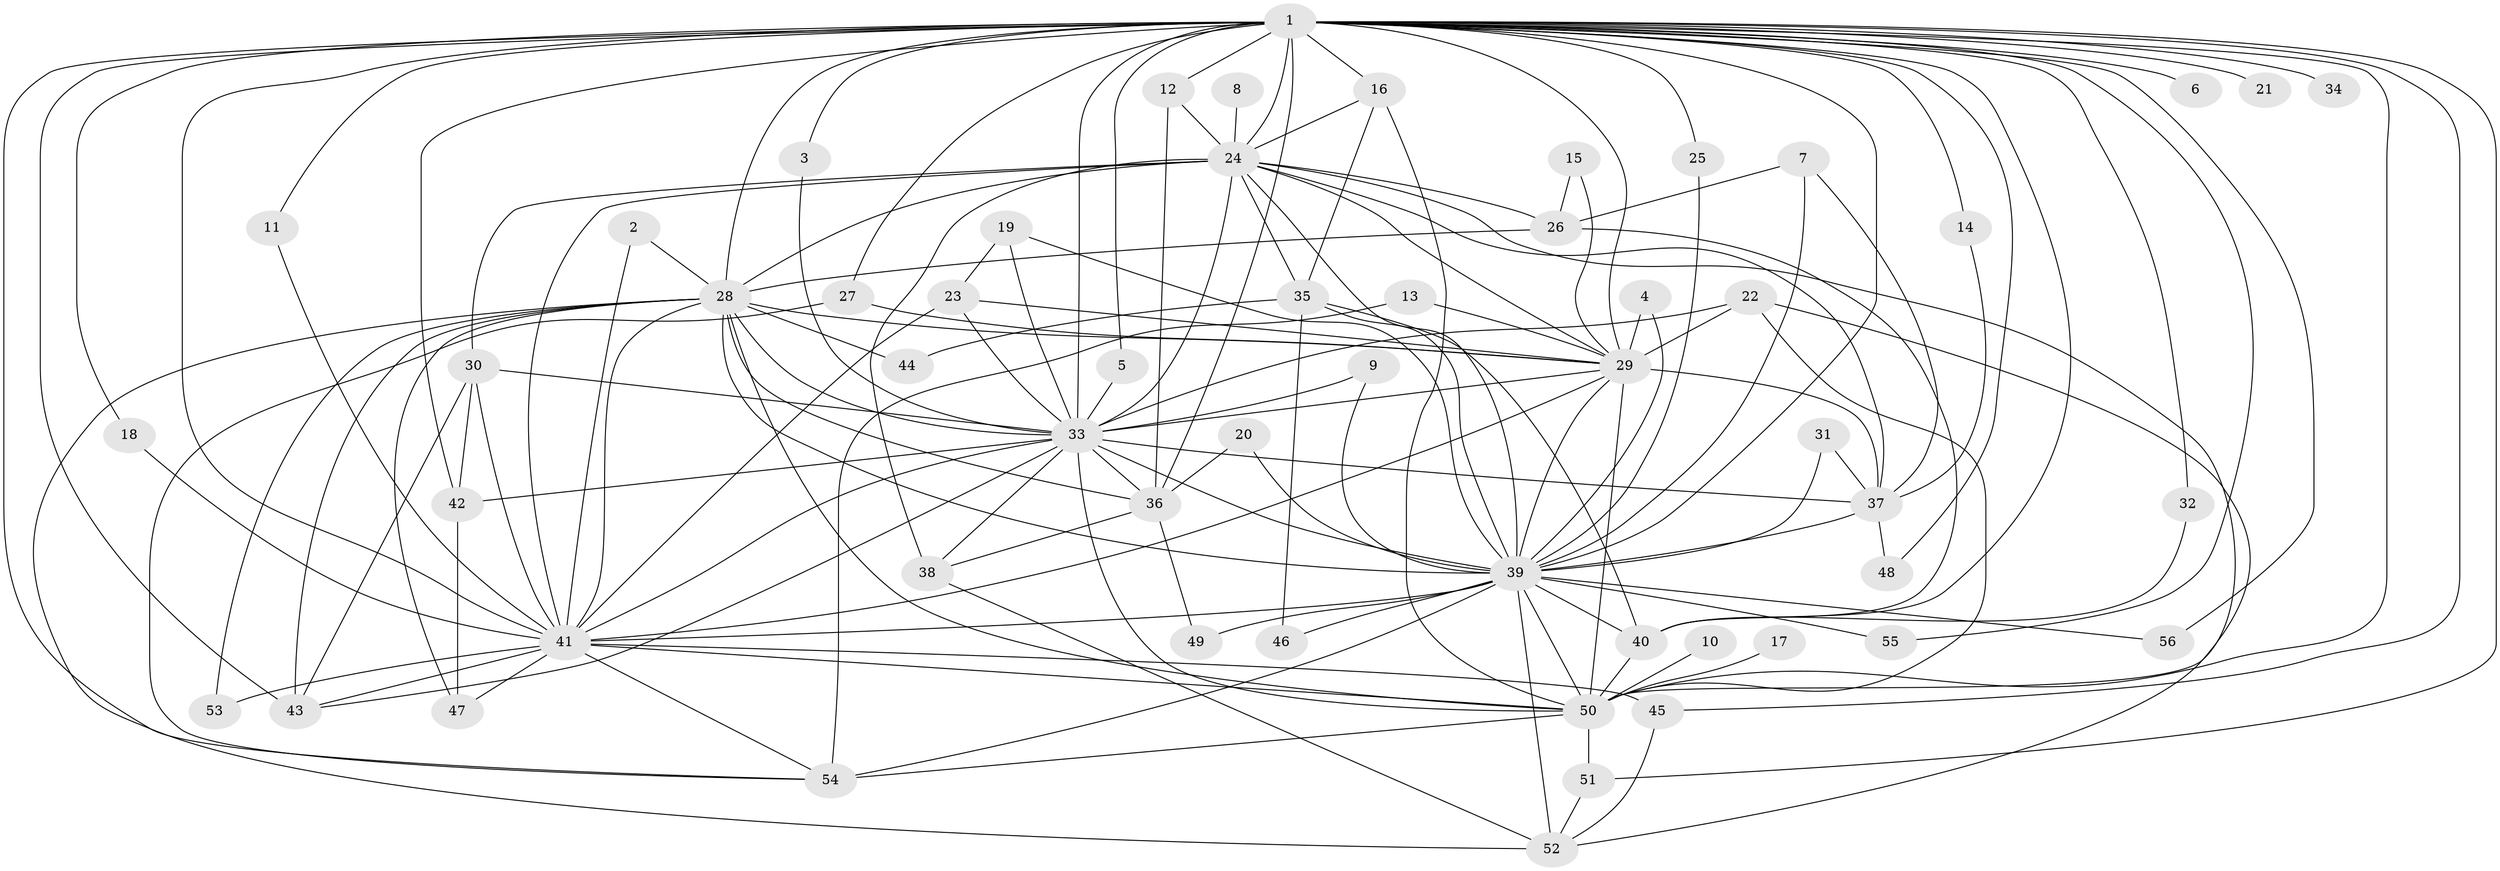 // original degree distribution, {22: 0.008928571428571428, 30: 0.008928571428571428, 20: 0.008928571428571428, 19: 0.008928571428571428, 21: 0.017857142857142856, 10: 0.008928571428571428, 28: 0.008928571428571428, 17: 0.008928571428571428, 26: 0.008928571428571428, 9: 0.008928571428571428, 3: 0.17857142857142858, 2: 0.5714285714285714, 4: 0.08035714285714286, 5: 0.026785714285714284, 7: 0.008928571428571428, 6: 0.026785714285714284, 11: 0.008928571428571428}
// Generated by graph-tools (version 1.1) at 2025/25/03/09/25 03:25:46]
// undirected, 56 vertices, 145 edges
graph export_dot {
graph [start="1"]
  node [color=gray90,style=filled];
  1;
  2;
  3;
  4;
  5;
  6;
  7;
  8;
  9;
  10;
  11;
  12;
  13;
  14;
  15;
  16;
  17;
  18;
  19;
  20;
  21;
  22;
  23;
  24;
  25;
  26;
  27;
  28;
  29;
  30;
  31;
  32;
  33;
  34;
  35;
  36;
  37;
  38;
  39;
  40;
  41;
  42;
  43;
  44;
  45;
  46;
  47;
  48;
  49;
  50;
  51;
  52;
  53;
  54;
  55;
  56;
  1 -- 3 [weight=1.0];
  1 -- 5 [weight=1.0];
  1 -- 6 [weight=1.0];
  1 -- 11 [weight=1.0];
  1 -- 12 [weight=1.0];
  1 -- 14 [weight=1.0];
  1 -- 16 [weight=1.0];
  1 -- 18 [weight=1.0];
  1 -- 21 [weight=2.0];
  1 -- 24 [weight=2.0];
  1 -- 25 [weight=1.0];
  1 -- 27 [weight=1.0];
  1 -- 28 [weight=4.0];
  1 -- 29 [weight=2.0];
  1 -- 32 [weight=1.0];
  1 -- 33 [weight=3.0];
  1 -- 34 [weight=1.0];
  1 -- 36 [weight=1.0];
  1 -- 39 [weight=2.0];
  1 -- 40 [weight=1.0];
  1 -- 41 [weight=5.0];
  1 -- 42 [weight=2.0];
  1 -- 43 [weight=1.0];
  1 -- 45 [weight=1.0];
  1 -- 48 [weight=1.0];
  1 -- 50 [weight=4.0];
  1 -- 51 [weight=1.0];
  1 -- 54 [weight=1.0];
  1 -- 55 [weight=1.0];
  1 -- 56 [weight=1.0];
  2 -- 28 [weight=1.0];
  2 -- 41 [weight=1.0];
  3 -- 33 [weight=1.0];
  4 -- 29 [weight=1.0];
  4 -- 39 [weight=1.0];
  5 -- 33 [weight=1.0];
  7 -- 26 [weight=1.0];
  7 -- 37 [weight=1.0];
  7 -- 39 [weight=1.0];
  8 -- 24 [weight=1.0];
  9 -- 33 [weight=1.0];
  9 -- 39 [weight=1.0];
  10 -- 50 [weight=1.0];
  11 -- 41 [weight=1.0];
  12 -- 24 [weight=1.0];
  12 -- 36 [weight=2.0];
  13 -- 29 [weight=1.0];
  13 -- 54 [weight=1.0];
  14 -- 37 [weight=1.0];
  15 -- 26 [weight=1.0];
  15 -- 29 [weight=1.0];
  16 -- 24 [weight=1.0];
  16 -- 35 [weight=1.0];
  16 -- 50 [weight=1.0];
  17 -- 50 [weight=1.0];
  18 -- 41 [weight=1.0];
  19 -- 23 [weight=1.0];
  19 -- 33 [weight=1.0];
  19 -- 39 [weight=1.0];
  20 -- 36 [weight=1.0];
  20 -- 39 [weight=1.0];
  22 -- 29 [weight=1.0];
  22 -- 33 [weight=2.0];
  22 -- 50 [weight=1.0];
  22 -- 52 [weight=1.0];
  23 -- 29 [weight=1.0];
  23 -- 33 [weight=1.0];
  23 -- 41 [weight=1.0];
  24 -- 26 [weight=1.0];
  24 -- 28 [weight=1.0];
  24 -- 29 [weight=1.0];
  24 -- 30 [weight=1.0];
  24 -- 33 [weight=2.0];
  24 -- 35 [weight=2.0];
  24 -- 37 [weight=1.0];
  24 -- 38 [weight=1.0];
  24 -- 39 [weight=1.0];
  24 -- 41 [weight=2.0];
  24 -- 50 [weight=1.0];
  25 -- 39 [weight=1.0];
  26 -- 28 [weight=1.0];
  26 -- 40 [weight=1.0];
  27 -- 29 [weight=1.0];
  27 -- 54 [weight=1.0];
  28 -- 29 [weight=1.0];
  28 -- 33 [weight=1.0];
  28 -- 36 [weight=1.0];
  28 -- 39 [weight=1.0];
  28 -- 41 [weight=2.0];
  28 -- 43 [weight=1.0];
  28 -- 44 [weight=1.0];
  28 -- 47 [weight=2.0];
  28 -- 50 [weight=1.0];
  28 -- 52 [weight=1.0];
  28 -- 53 [weight=1.0];
  29 -- 33 [weight=1.0];
  29 -- 37 [weight=2.0];
  29 -- 39 [weight=2.0];
  29 -- 41 [weight=2.0];
  29 -- 50 [weight=1.0];
  30 -- 33 [weight=1.0];
  30 -- 41 [weight=1.0];
  30 -- 42 [weight=1.0];
  30 -- 43 [weight=1.0];
  31 -- 37 [weight=1.0];
  31 -- 39 [weight=1.0];
  32 -- 40 [weight=1.0];
  33 -- 36 [weight=1.0];
  33 -- 37 [weight=1.0];
  33 -- 38 [weight=1.0];
  33 -- 39 [weight=2.0];
  33 -- 41 [weight=2.0];
  33 -- 42 [weight=1.0];
  33 -- 43 [weight=1.0];
  33 -- 50 [weight=2.0];
  35 -- 39 [weight=2.0];
  35 -- 40 [weight=1.0];
  35 -- 44 [weight=1.0];
  35 -- 46 [weight=1.0];
  36 -- 38 [weight=1.0];
  36 -- 49 [weight=1.0];
  37 -- 39 [weight=1.0];
  37 -- 48 [weight=1.0];
  38 -- 52 [weight=1.0];
  39 -- 40 [weight=1.0];
  39 -- 41 [weight=2.0];
  39 -- 46 [weight=1.0];
  39 -- 49 [weight=1.0];
  39 -- 50 [weight=1.0];
  39 -- 52 [weight=1.0];
  39 -- 54 [weight=2.0];
  39 -- 55 [weight=1.0];
  39 -- 56 [weight=1.0];
  40 -- 50 [weight=1.0];
  41 -- 43 [weight=1.0];
  41 -- 45 [weight=1.0];
  41 -- 47 [weight=2.0];
  41 -- 50 [weight=2.0];
  41 -- 53 [weight=1.0];
  41 -- 54 [weight=1.0];
  42 -- 47 [weight=1.0];
  45 -- 52 [weight=1.0];
  50 -- 51 [weight=2.0];
  50 -- 54 [weight=1.0];
  51 -- 52 [weight=1.0];
}
